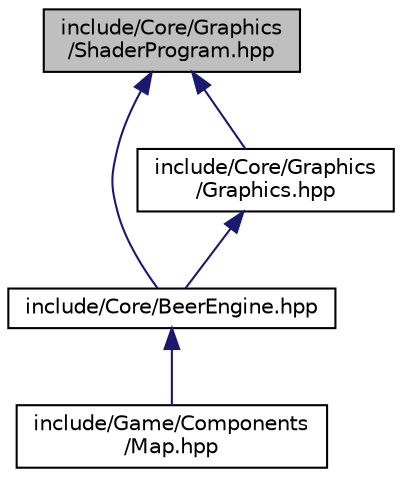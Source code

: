 digraph "include/Core/Graphics/ShaderProgram.hpp"
{
  edge [fontname="Helvetica",fontsize="10",labelfontname="Helvetica",labelfontsize="10"];
  node [fontname="Helvetica",fontsize="10",shape=record];
  Node30 [label="include/Core/Graphics\l/ShaderProgram.hpp",height=0.2,width=0.4,color="black", fillcolor="grey75", style="filled", fontcolor="black"];
  Node30 -> Node31 [dir="back",color="midnightblue",fontsize="10",style="solid",fontname="Helvetica"];
  Node31 [label="include/Core/BeerEngine.hpp",height=0.2,width=0.4,color="black", fillcolor="white", style="filled",URL="$_beer_engine_8hpp.html"];
  Node31 -> Node32 [dir="back",color="midnightblue",fontsize="10",style="solid",fontname="Helvetica"];
  Node32 [label="include/Game/Components\l/Map.hpp",height=0.2,width=0.4,color="black", fillcolor="white", style="filled",URL="$_map_8hpp.html"];
  Node30 -> Node33 [dir="back",color="midnightblue",fontsize="10",style="solid",fontname="Helvetica"];
  Node33 [label="include/Core/Graphics\l/Graphics.hpp",height=0.2,width=0.4,color="black", fillcolor="white", style="filled",URL="$_graphics_8hpp.html"];
  Node33 -> Node31 [dir="back",color="midnightblue",fontsize="10",style="solid",fontname="Helvetica"];
}
